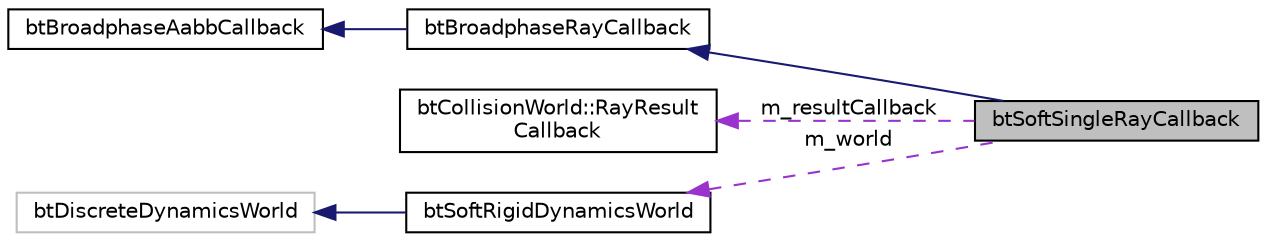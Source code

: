 digraph "btSoftSingleRayCallback"
{
  edge [fontname="Helvetica",fontsize="10",labelfontname="Helvetica",labelfontsize="10"];
  node [fontname="Helvetica",fontsize="10",shape=record];
  rankdir="LR";
  Node1 [label="btSoftSingleRayCallback",height=0.2,width=0.4,color="black", fillcolor="grey75", style="filled", fontcolor="black"];
  Node2 -> Node1 [dir="back",color="midnightblue",fontsize="10",style="solid"];
  Node2 [label="btBroadphaseRayCallback",height=0.2,width=0.4,color="black", fillcolor="white", style="filled",URL="$structbt_broadphase_ray_callback.html"];
  Node3 -> Node2 [dir="back",color="midnightblue",fontsize="10",style="solid"];
  Node3 [label="btBroadphaseAabbCallback",height=0.2,width=0.4,color="black", fillcolor="white", style="filled",URL="$structbt_broadphase_aabb_callback.html"];
  Node4 -> Node1 [dir="back",color="darkorchid3",fontsize="10",style="dashed",label=" m_resultCallback" ];
  Node4 [label="btCollisionWorld::RayResult\lCallback",height=0.2,width=0.4,color="black", fillcolor="white", style="filled",URL="$structbt_collision_world_1_1_ray_result_callback.html",tooltip="RayResultCallback is used to report new raycast results. "];
  Node5 -> Node1 [dir="back",color="darkorchid3",fontsize="10",style="dashed",label=" m_world" ];
  Node5 [label="btSoftRigidDynamicsWorld",height=0.2,width=0.4,color="black", fillcolor="white", style="filled",URL="$classbt_soft_rigid_dynamics_world.html"];
  Node6 -> Node5 [dir="back",color="midnightblue",fontsize="10",style="solid"];
  Node6 [label="btDiscreteDynamicsWorld",height=0.2,width=0.4,color="grey75", fillcolor="white", style="filled"];
}
